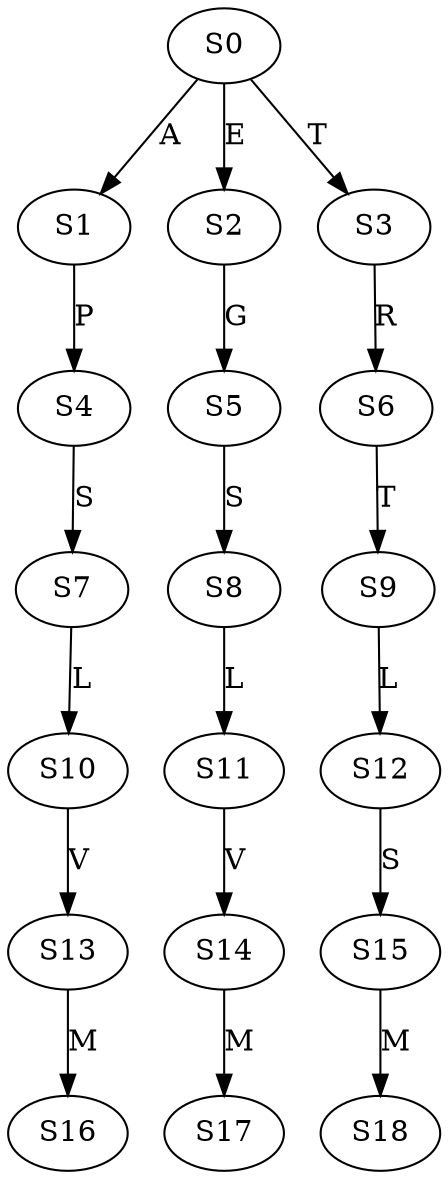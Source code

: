 strict digraph  {
	S0 -> S1 [ label = A ];
	S0 -> S2 [ label = E ];
	S0 -> S3 [ label = T ];
	S1 -> S4 [ label = P ];
	S2 -> S5 [ label = G ];
	S3 -> S6 [ label = R ];
	S4 -> S7 [ label = S ];
	S5 -> S8 [ label = S ];
	S6 -> S9 [ label = T ];
	S7 -> S10 [ label = L ];
	S8 -> S11 [ label = L ];
	S9 -> S12 [ label = L ];
	S10 -> S13 [ label = V ];
	S11 -> S14 [ label = V ];
	S12 -> S15 [ label = S ];
	S13 -> S16 [ label = M ];
	S14 -> S17 [ label = M ];
	S15 -> S18 [ label = M ];
}
